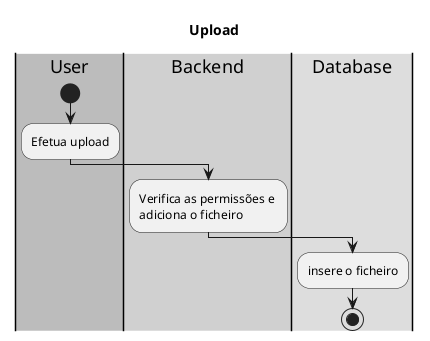 @startuml

skinparam Monochrome true

title Upload

|#bcbcbc|User|
|#d0d0d0|Backend|
|#dddddd|Database|

|User|
start
    :Efetua upload;
    |Backend|
    :Verifica as permissões e \nadiciona o ficheiro;
    |Database|
    :insere o ficheiro;
stop


@enduml